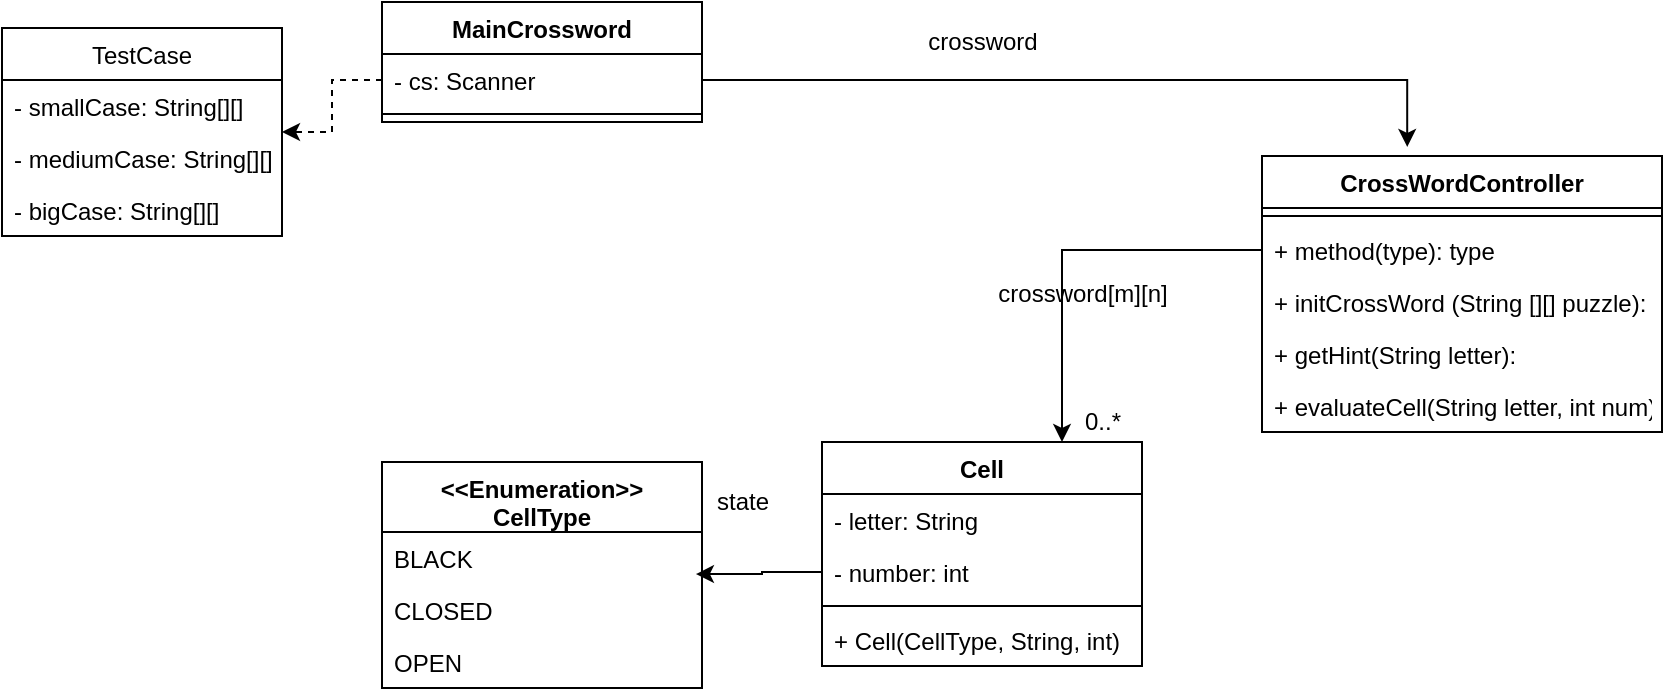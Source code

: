 <mxfile version="17.5.0" type="device"><diagram id="Wo4mXmcdYXcw8_Idk6Im" name="Page-1"><mxGraphModel dx="1695" dy="450" grid="1" gridSize="10" guides="1" tooltips="1" connect="1" arrows="1" fold="1" page="1" pageScale="1" pageWidth="827" pageHeight="1169" math="0" shadow="0"><root><mxCell id="0"/><mxCell id="1" parent="0"/><mxCell id="OWgszJgcSXh4wJVbtYtu-1" value="MainCrossword" style="swimlane;fontStyle=1;align=center;verticalAlign=top;childLayout=stackLayout;horizontal=1;startSize=26;horizontalStack=0;resizeParent=1;resizeParentMax=0;resizeLast=0;collapsible=1;marginBottom=0;" parent="1" vertex="1"><mxGeometry x="180" y="90" width="160" height="60" as="geometry"/></mxCell><mxCell id="OWgszJgcSXh4wJVbtYtu-2" value="- cs: Scanner" style="text;strokeColor=none;fillColor=none;align=left;verticalAlign=top;spacingLeft=4;spacingRight=4;overflow=hidden;rotatable=0;points=[[0,0.5],[1,0.5]];portConstraint=eastwest;" parent="OWgszJgcSXh4wJVbtYtu-1" vertex="1"><mxGeometry y="26" width="160" height="26" as="geometry"/></mxCell><mxCell id="OWgszJgcSXh4wJVbtYtu-3" value="" style="line;strokeWidth=1;fillColor=none;align=left;verticalAlign=middle;spacingTop=-1;spacingLeft=3;spacingRight=3;rotatable=0;labelPosition=right;points=[];portConstraint=eastwest;" parent="OWgszJgcSXh4wJVbtYtu-1" vertex="1"><mxGeometry y="52" width="160" height="8" as="geometry"/></mxCell><mxCell id="OWgszJgcSXh4wJVbtYtu-5" value="CrossWordController" style="swimlane;fontStyle=1;align=center;verticalAlign=top;childLayout=stackLayout;horizontal=1;startSize=26;horizontalStack=0;resizeParent=1;resizeParentMax=0;resizeLast=0;collapsible=1;marginBottom=0;" parent="1" vertex="1"><mxGeometry x="620" y="167" width="200" height="138" as="geometry"/></mxCell><mxCell id="OWgszJgcSXh4wJVbtYtu-7" value="" style="line;strokeWidth=1;fillColor=none;align=left;verticalAlign=middle;spacingTop=-1;spacingLeft=3;spacingRight=3;rotatable=0;labelPosition=right;points=[];portConstraint=eastwest;" parent="OWgszJgcSXh4wJVbtYtu-5" vertex="1"><mxGeometry y="26" width="200" height="8" as="geometry"/></mxCell><mxCell id="OWgszJgcSXh4wJVbtYtu-8" value="+ method(type): type" style="text;strokeColor=none;fillColor=none;align=left;verticalAlign=top;spacingLeft=4;spacingRight=4;overflow=hidden;rotatable=0;points=[[0,0.5],[1,0.5]];portConstraint=eastwest;" parent="OWgszJgcSXh4wJVbtYtu-5" vertex="1"><mxGeometry y="34" width="200" height="26" as="geometry"/></mxCell><mxCell id="Wib6FWFbsTIQWLLTWO9L-1" value="+ initCrossWord (String [][] puzzle):" style="text;strokeColor=none;fillColor=none;align=left;verticalAlign=top;spacingLeft=4;spacingRight=4;overflow=hidden;rotatable=0;points=[[0,0.5],[1,0.5]];portConstraint=eastwest;" vertex="1" parent="OWgszJgcSXh4wJVbtYtu-5"><mxGeometry y="60" width="200" height="26" as="geometry"/></mxCell><mxCell id="Wib6FWFbsTIQWLLTWO9L-2" value="+ getHint(String letter):" style="text;strokeColor=none;fillColor=none;align=left;verticalAlign=top;spacingLeft=4;spacingRight=4;overflow=hidden;rotatable=0;points=[[0,0.5],[1,0.5]];portConstraint=eastwest;" vertex="1" parent="OWgszJgcSXh4wJVbtYtu-5"><mxGeometry y="86" width="200" height="26" as="geometry"/></mxCell><mxCell id="Wib6FWFbsTIQWLLTWO9L-3" value="+ evaluateCell(String letter, int num):" style="text;strokeColor=none;fillColor=none;align=left;verticalAlign=top;spacingLeft=4;spacingRight=4;overflow=hidden;rotatable=0;points=[[0,0.5],[1,0.5]];portConstraint=eastwest;" vertex="1" parent="OWgszJgcSXh4wJVbtYtu-5"><mxGeometry y="112" width="200" height="26" as="geometry"/></mxCell><mxCell id="OWgszJgcSXh4wJVbtYtu-9" value="Cell" style="swimlane;fontStyle=1;align=center;verticalAlign=top;childLayout=stackLayout;horizontal=1;startSize=26;horizontalStack=0;resizeParent=1;resizeParentMax=0;resizeLast=0;collapsible=1;marginBottom=0;" parent="1" vertex="1"><mxGeometry x="400" y="310" width="160" height="112" as="geometry"/></mxCell><mxCell id="OWgszJgcSXh4wJVbtYtu-10" value="- letter: String" style="text;strokeColor=none;fillColor=none;align=left;verticalAlign=top;spacingLeft=4;spacingRight=4;overflow=hidden;rotatable=0;points=[[0,0.5],[1,0.5]];portConstraint=eastwest;" parent="OWgszJgcSXh4wJVbtYtu-9" vertex="1"><mxGeometry y="26" width="160" height="26" as="geometry"/></mxCell><mxCell id="OWgszJgcSXh4wJVbtYtu-20" value="- number: int" style="text;strokeColor=none;fillColor=none;align=left;verticalAlign=top;spacingLeft=4;spacingRight=4;overflow=hidden;rotatable=0;points=[[0,0.5],[1,0.5]];portConstraint=eastwest;" parent="OWgszJgcSXh4wJVbtYtu-9" vertex="1"><mxGeometry y="52" width="160" height="26" as="geometry"/></mxCell><mxCell id="OWgszJgcSXh4wJVbtYtu-11" value="" style="line;strokeWidth=1;fillColor=none;align=left;verticalAlign=middle;spacingTop=-1;spacingLeft=3;spacingRight=3;rotatable=0;labelPosition=right;points=[];portConstraint=eastwest;" parent="OWgszJgcSXh4wJVbtYtu-9" vertex="1"><mxGeometry y="78" width="160" height="8" as="geometry"/></mxCell><mxCell id="OWgszJgcSXh4wJVbtYtu-12" value="+ Cell(CellType, String, int)" style="text;strokeColor=none;fillColor=none;align=left;verticalAlign=top;spacingLeft=4;spacingRight=4;overflow=hidden;rotatable=0;points=[[0,0.5],[1,0.5]];portConstraint=eastwest;" parent="OWgszJgcSXh4wJVbtYtu-9" vertex="1"><mxGeometry y="86" width="160" height="26" as="geometry"/></mxCell><mxCell id="OWgszJgcSXh4wJVbtYtu-13" value="&lt;&lt;Enumeration&gt;&gt;&#10;CellType" style="swimlane;fontStyle=1;align=center;verticalAlign=top;childLayout=stackLayout;horizontal=1;startSize=35;horizontalStack=0;resizeParent=1;resizeParentMax=0;resizeLast=0;collapsible=1;marginBottom=0;" parent="1" vertex="1"><mxGeometry x="180" y="320" width="160" height="113" as="geometry"/></mxCell><mxCell id="OWgszJgcSXh4wJVbtYtu-17" value="BLACK" style="text;strokeColor=none;fillColor=none;align=left;verticalAlign=top;spacingLeft=4;spacingRight=4;overflow=hidden;rotatable=0;points=[[0,0.5],[1,0.5]];portConstraint=eastwest;" parent="OWgszJgcSXh4wJVbtYtu-13" vertex="1"><mxGeometry y="35" width="160" height="26" as="geometry"/></mxCell><mxCell id="OWgszJgcSXh4wJVbtYtu-18" value="CLOSED" style="text;strokeColor=none;fillColor=none;align=left;verticalAlign=top;spacingLeft=4;spacingRight=4;overflow=hidden;rotatable=0;points=[[0,0.5],[1,0.5]];portConstraint=eastwest;" parent="OWgszJgcSXh4wJVbtYtu-13" vertex="1"><mxGeometry y="61" width="160" height="26" as="geometry"/></mxCell><mxCell id="OWgszJgcSXh4wJVbtYtu-19" value="OPEN" style="text;strokeColor=none;fillColor=none;align=left;verticalAlign=top;spacingLeft=4;spacingRight=4;overflow=hidden;rotatable=0;points=[[0,0.5],[1,0.5]];portConstraint=eastwest;" parent="OWgszJgcSXh4wJVbtYtu-13" vertex="1"><mxGeometry y="87" width="160" height="26" as="geometry"/></mxCell><mxCell id="OWgszJgcSXh4wJVbtYtu-22" value="state" style="text;html=1;align=center;verticalAlign=middle;resizable=0;points=[];autosize=1;strokeColor=none;fillColor=none;" parent="1" vertex="1"><mxGeometry x="340" y="330" width="40" height="20" as="geometry"/></mxCell><mxCell id="OWgszJgcSXh4wJVbtYtu-23" style="edgeStyle=orthogonalEdgeStyle;rounded=0;orthogonalLoop=1;jettySize=auto;html=1;exitX=0;exitY=0.5;exitDx=0;exitDy=0;entryX=0.75;entryY=0;entryDx=0;entryDy=0;" parent="1" source="OWgszJgcSXh4wJVbtYtu-8" target="OWgszJgcSXh4wJVbtYtu-9" edge="1"><mxGeometry relative="1" as="geometry"/></mxCell><mxCell id="OWgszJgcSXh4wJVbtYtu-24" value="crossword[m][n]" style="text;html=1;align=center;verticalAlign=middle;resizable=0;points=[];autosize=1;strokeColor=none;fillColor=none;" parent="1" vertex="1"><mxGeometry x="480" y="226" width="100" height="20" as="geometry"/></mxCell><mxCell id="OWgszJgcSXh4wJVbtYtu-25" value="0..*" style="text;html=1;align=center;verticalAlign=middle;resizable=0;points=[];autosize=1;strokeColor=none;fillColor=none;" parent="1" vertex="1"><mxGeometry x="525" y="290" width="30" height="20" as="geometry"/></mxCell><mxCell id="OWgszJgcSXh4wJVbtYtu-26" style="edgeStyle=orthogonalEdgeStyle;rounded=0;orthogonalLoop=1;jettySize=auto;html=1;exitX=0;exitY=0.5;exitDx=0;exitDy=0;entryX=0.981;entryY=-0.192;entryDx=0;entryDy=0;entryPerimeter=0;" parent="1" source="OWgszJgcSXh4wJVbtYtu-20" target="OWgszJgcSXh4wJVbtYtu-18" edge="1"><mxGeometry relative="1" as="geometry"/></mxCell><mxCell id="OWgszJgcSXh4wJVbtYtu-27" style="edgeStyle=orthogonalEdgeStyle;rounded=0;orthogonalLoop=1;jettySize=auto;html=1;exitX=1;exitY=0.5;exitDx=0;exitDy=0;entryX=0.363;entryY=-0.033;entryDx=0;entryDy=0;entryPerimeter=0;" parent="1" source="OWgszJgcSXh4wJVbtYtu-2" target="OWgszJgcSXh4wJVbtYtu-5" edge="1"><mxGeometry relative="1" as="geometry"/></mxCell><mxCell id="OWgszJgcSXh4wJVbtYtu-28" value="crossword" style="text;html=1;align=center;verticalAlign=middle;resizable=0;points=[];autosize=1;strokeColor=none;fillColor=none;" parent="1" vertex="1"><mxGeometry x="445" y="100" width="70" height="20" as="geometry"/></mxCell><mxCell id="OWgszJgcSXh4wJVbtYtu-29" value="TestCase" style="swimlane;fontStyle=0;childLayout=stackLayout;horizontal=1;startSize=26;fillColor=none;horizontalStack=0;resizeParent=1;resizeParentMax=0;resizeLast=0;collapsible=1;marginBottom=0;" parent="1" vertex="1"><mxGeometry x="-10" y="103" width="140" height="104" as="geometry"/></mxCell><mxCell id="OWgszJgcSXh4wJVbtYtu-31" value="- smallCase: String[][]" style="text;strokeColor=none;fillColor=none;align=left;verticalAlign=top;spacingLeft=4;spacingRight=4;overflow=hidden;rotatable=0;points=[[0,0.5],[1,0.5]];portConstraint=eastwest;" parent="OWgszJgcSXh4wJVbtYtu-29" vertex="1"><mxGeometry y="26" width="140" height="26" as="geometry"/></mxCell><mxCell id="Wib6FWFbsTIQWLLTWO9L-4" value="- mediumCase: String[][]" style="text;strokeColor=none;fillColor=none;align=left;verticalAlign=top;spacingLeft=4;spacingRight=4;overflow=hidden;rotatable=0;points=[[0,0.5],[1,0.5]];portConstraint=eastwest;" vertex="1" parent="OWgszJgcSXh4wJVbtYtu-29"><mxGeometry y="52" width="140" height="26" as="geometry"/></mxCell><mxCell id="Wib6FWFbsTIQWLLTWO9L-5" value="- bigCase: String[][]" style="text;strokeColor=none;fillColor=none;align=left;verticalAlign=top;spacingLeft=4;spacingRight=4;overflow=hidden;rotatable=0;points=[[0,0.5],[1,0.5]];portConstraint=eastwest;" vertex="1" parent="OWgszJgcSXh4wJVbtYtu-29"><mxGeometry y="78" width="140" height="26" as="geometry"/></mxCell><mxCell id="OWgszJgcSXh4wJVbtYtu-35" style="edgeStyle=orthogonalEdgeStyle;rounded=0;orthogonalLoop=1;jettySize=auto;html=1;exitX=0;exitY=0.5;exitDx=0;exitDy=0;dashed=1;" parent="1" source="OWgszJgcSXh4wJVbtYtu-2" target="OWgszJgcSXh4wJVbtYtu-29" edge="1"><mxGeometry relative="1" as="geometry"/></mxCell></root></mxGraphModel></diagram></mxfile>